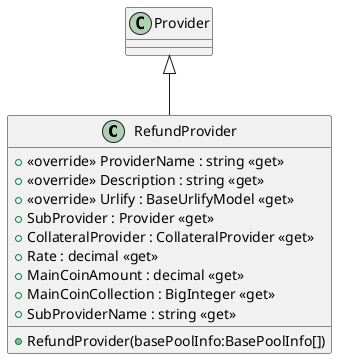 @startuml
class RefundProvider {
    + <<override>> ProviderName : string <<get>>
    + <<override>> Description : string <<get>>
    + <<override>> Urlify : BaseUrlifyModel <<get>>
    + SubProvider : Provider <<get>>
    + CollateralProvider : CollateralProvider <<get>>
    + Rate : decimal <<get>>
    + MainCoinAmount : decimal <<get>>
    + MainCoinCollection : BigInteger <<get>>
    + SubProviderName : string <<get>>
    + RefundProvider(basePoolInfo:BasePoolInfo[])
}
Provider <|-- RefundProvider
@enduml
